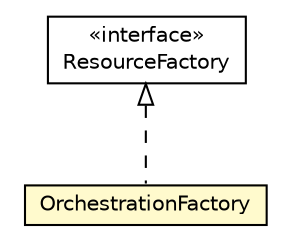 #!/usr/local/bin/dot
#
# Class diagram 
# Generated by UMLGraph version R5_6-24-gf6e263 (http://www.umlgraph.org/)
#

digraph G {
	edge [fontname="Helvetica",fontsize=10,labelfontname="Helvetica",labelfontsize=10];
	node [fontname="Helvetica",fontsize=10,shape=plaintext];
	nodesep=0.25;
	ranksep=0.5;
	// org.universAAL.middleware.rdf.ResourceFactory
	c6132002 [label=<<table title="org.universAAL.middleware.rdf.ResourceFactory" border="0" cellborder="1" cellspacing="0" cellpadding="2" port="p" href="../middleware/rdf/ResourceFactory.html">
		<tr><td><table border="0" cellspacing="0" cellpadding="1">
<tr><td align="center" balign="center"> &#171;interface&#187; </td></tr>
<tr><td align="center" balign="center"> ResourceFactory </td></tr>
		</table></td></tr>
		</table>>, URL="../middleware/rdf/ResourceFactory.html", fontname="Helvetica", fontcolor="black", fontsize=10.0];
	// org.universAAL.ontology.OrchestrationFactory
	c6132492 [label=<<table title="org.universAAL.ontology.OrchestrationFactory" border="0" cellborder="1" cellspacing="0" cellpadding="2" port="p" bgcolor="lemonChiffon" href="./OrchestrationFactory.html">
		<tr><td><table border="0" cellspacing="0" cellpadding="1">
<tr><td align="center" balign="center"> OrchestrationFactory </td></tr>
		</table></td></tr>
		</table>>, URL="./OrchestrationFactory.html", fontname="Helvetica", fontcolor="black", fontsize=10.0];
	//org.universAAL.ontology.OrchestrationFactory implements org.universAAL.middleware.rdf.ResourceFactory
	c6132002:p -> c6132492:p [dir=back,arrowtail=empty,style=dashed];
}

